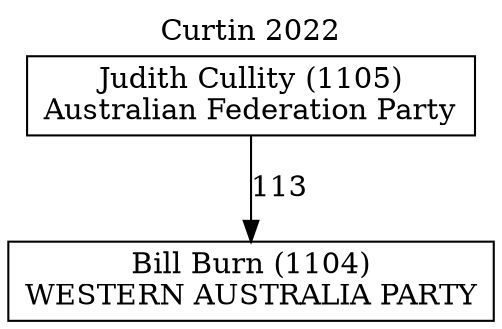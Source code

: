 // House preference flow
digraph "Bill Burn (1104)_Curtin_2022" {
	graph [label="Curtin 2022" labelloc=t mclimit=2]
	node [shape=box]
	"Bill Burn (1104)" [label="Bill Burn (1104)
WESTERN AUSTRALIA PARTY"]
	"Judith Cullity (1105)" [label="Judith Cullity (1105)
Australian Federation Party"]
	"Judith Cullity (1105)" -> "Bill Burn (1104)" [label=113]
}
